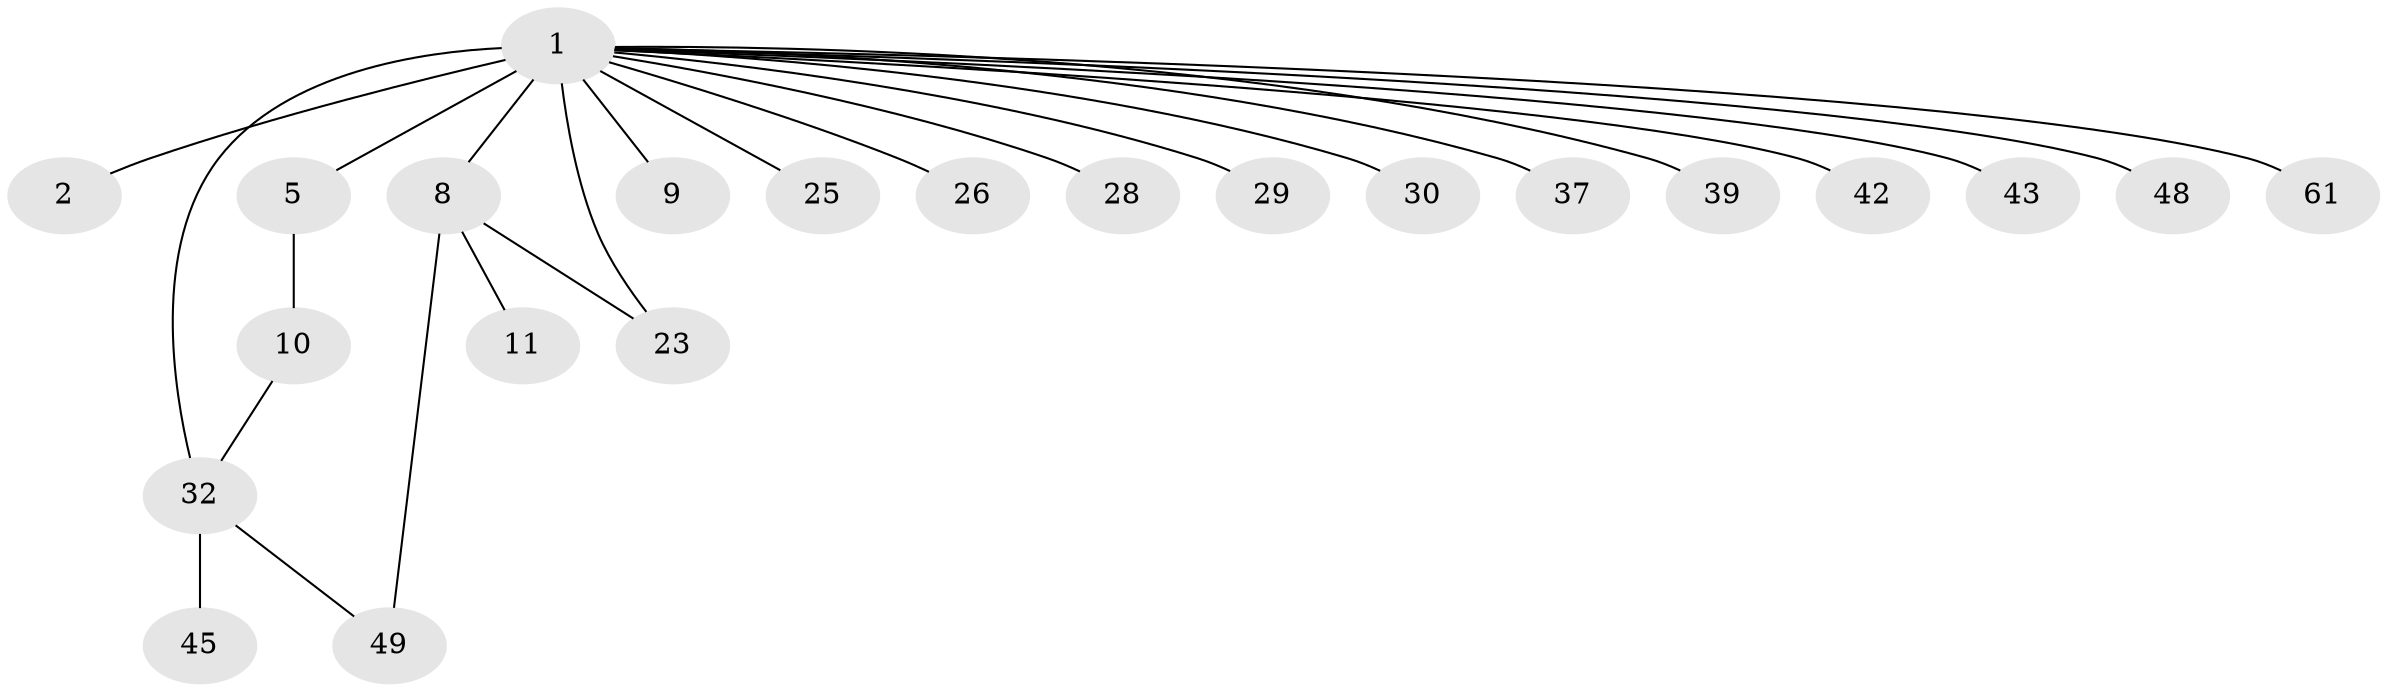 // original degree distribution, {15: 0.013157894736842105, 3: 0.11842105263157894, 2: 0.2631578947368421, 20: 0.013157894736842105, 5: 0.039473684210526314, 6: 0.013157894736842105, 1: 0.4342105263157895, 4: 0.07894736842105263, 16: 0.013157894736842105, 8: 0.013157894736842105}
// Generated by graph-tools (version 1.1) at 2025/18/03/04/25 18:18:12]
// undirected, 22 vertices, 24 edges
graph export_dot {
graph [start="1"]
  node [color=gray90,style=filled];
  1 [super="+19+4+34+7+52+67+71+3+44"];
  2 [super="+62"];
  5;
  8 [super="+66+69+13+36"];
  9 [super="+12"];
  10;
  11;
  23;
  25;
  26;
  28;
  29;
  30;
  32 [super="+40+53+47"];
  37;
  39;
  42;
  43;
  45;
  48;
  49 [super="+55+51"];
  61;
  1 -- 2 [weight=2];
  1 -- 42 [weight=2];
  1 -- 8 [weight=9];
  1 -- 9;
  1 -- 23;
  1 -- 25;
  1 -- 26;
  1 -- 28;
  1 -- 29;
  1 -- 30 [weight=2];
  1 -- 32 [weight=2];
  1 -- 37;
  1 -- 39;
  1 -- 43;
  1 -- 48;
  1 -- 61;
  1 -- 5;
  5 -- 10;
  8 -- 11;
  8 -- 23;
  8 -- 49;
  10 -- 32;
  32 -- 49;
  32 -- 45;
}
